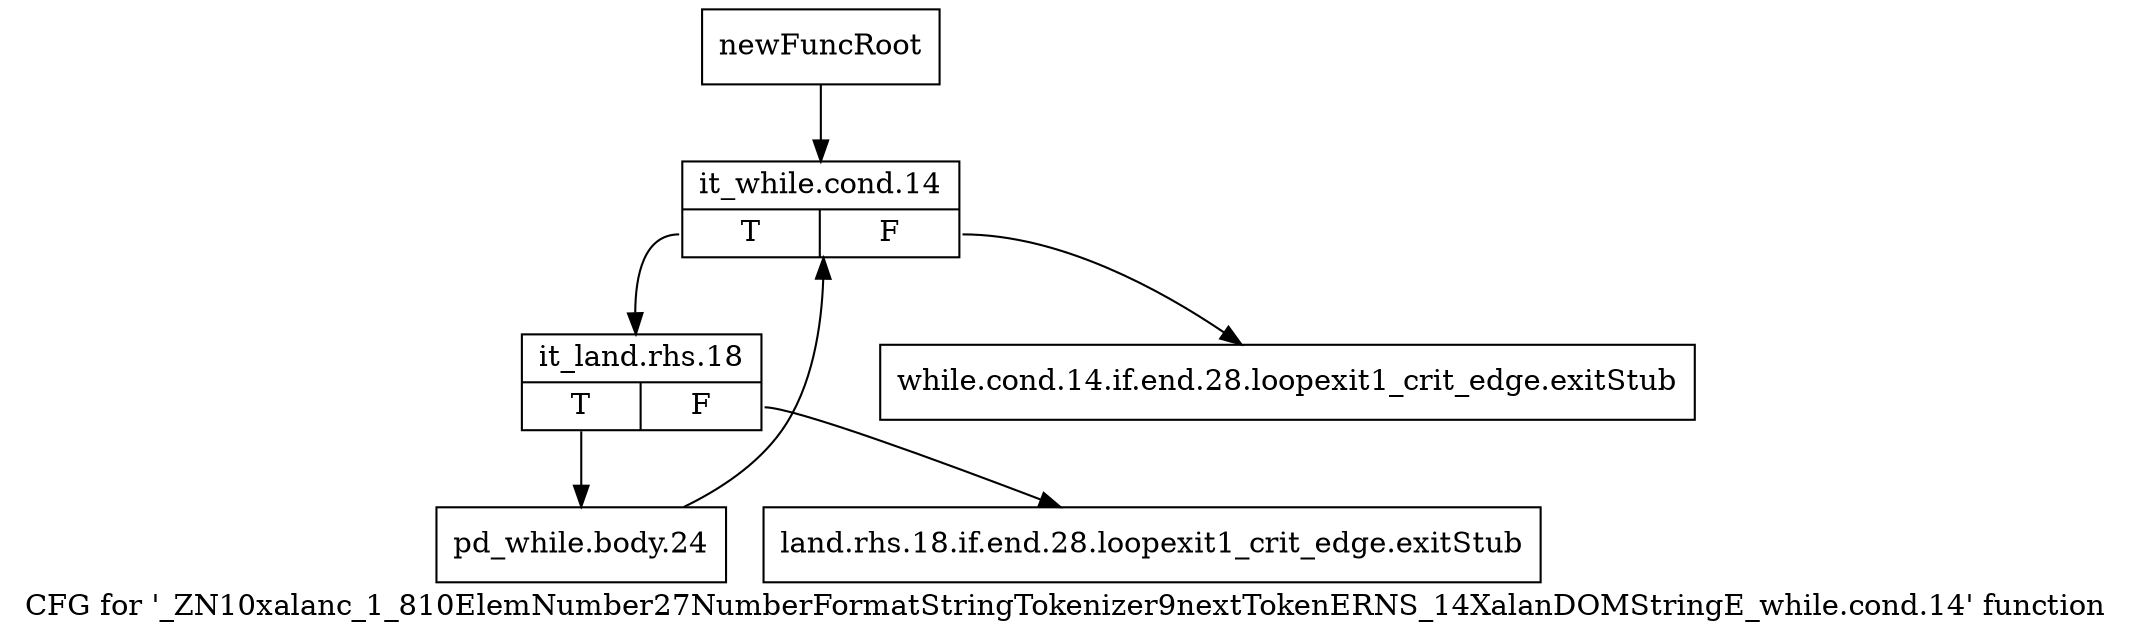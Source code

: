 digraph "CFG for '_ZN10xalanc_1_810ElemNumber27NumberFormatStringTokenizer9nextTokenERNS_14XalanDOMStringE_while.cond.14' function" {
	label="CFG for '_ZN10xalanc_1_810ElemNumber27NumberFormatStringTokenizer9nextTokenERNS_14XalanDOMStringE_while.cond.14' function";

	Node0x9f25d70 [shape=record,label="{newFuncRoot}"];
	Node0x9f25d70 -> Node0x9f30c90;
	Node0x9f30bf0 [shape=record,label="{while.cond.14.if.end.28.loopexit1_crit_edge.exitStub}"];
	Node0x9f30c40 [shape=record,label="{land.rhs.18.if.end.28.loopexit1_crit_edge.exitStub}"];
	Node0x9f30c90 [shape=record,label="{it_while.cond.14|{<s0>T|<s1>F}}"];
	Node0x9f30c90:s0 -> Node0x9f30ce0;
	Node0x9f30c90:s1 -> Node0x9f30bf0;
	Node0x9f30ce0 [shape=record,label="{it_land.rhs.18|{<s0>T|<s1>F}}"];
	Node0x9f30ce0:s0 -> Node0x9f30d30;
	Node0x9f30ce0:s1 -> Node0x9f30c40;
	Node0x9f30d30 [shape=record,label="{pd_while.body.24}"];
	Node0x9f30d30 -> Node0x9f30c90;
}
